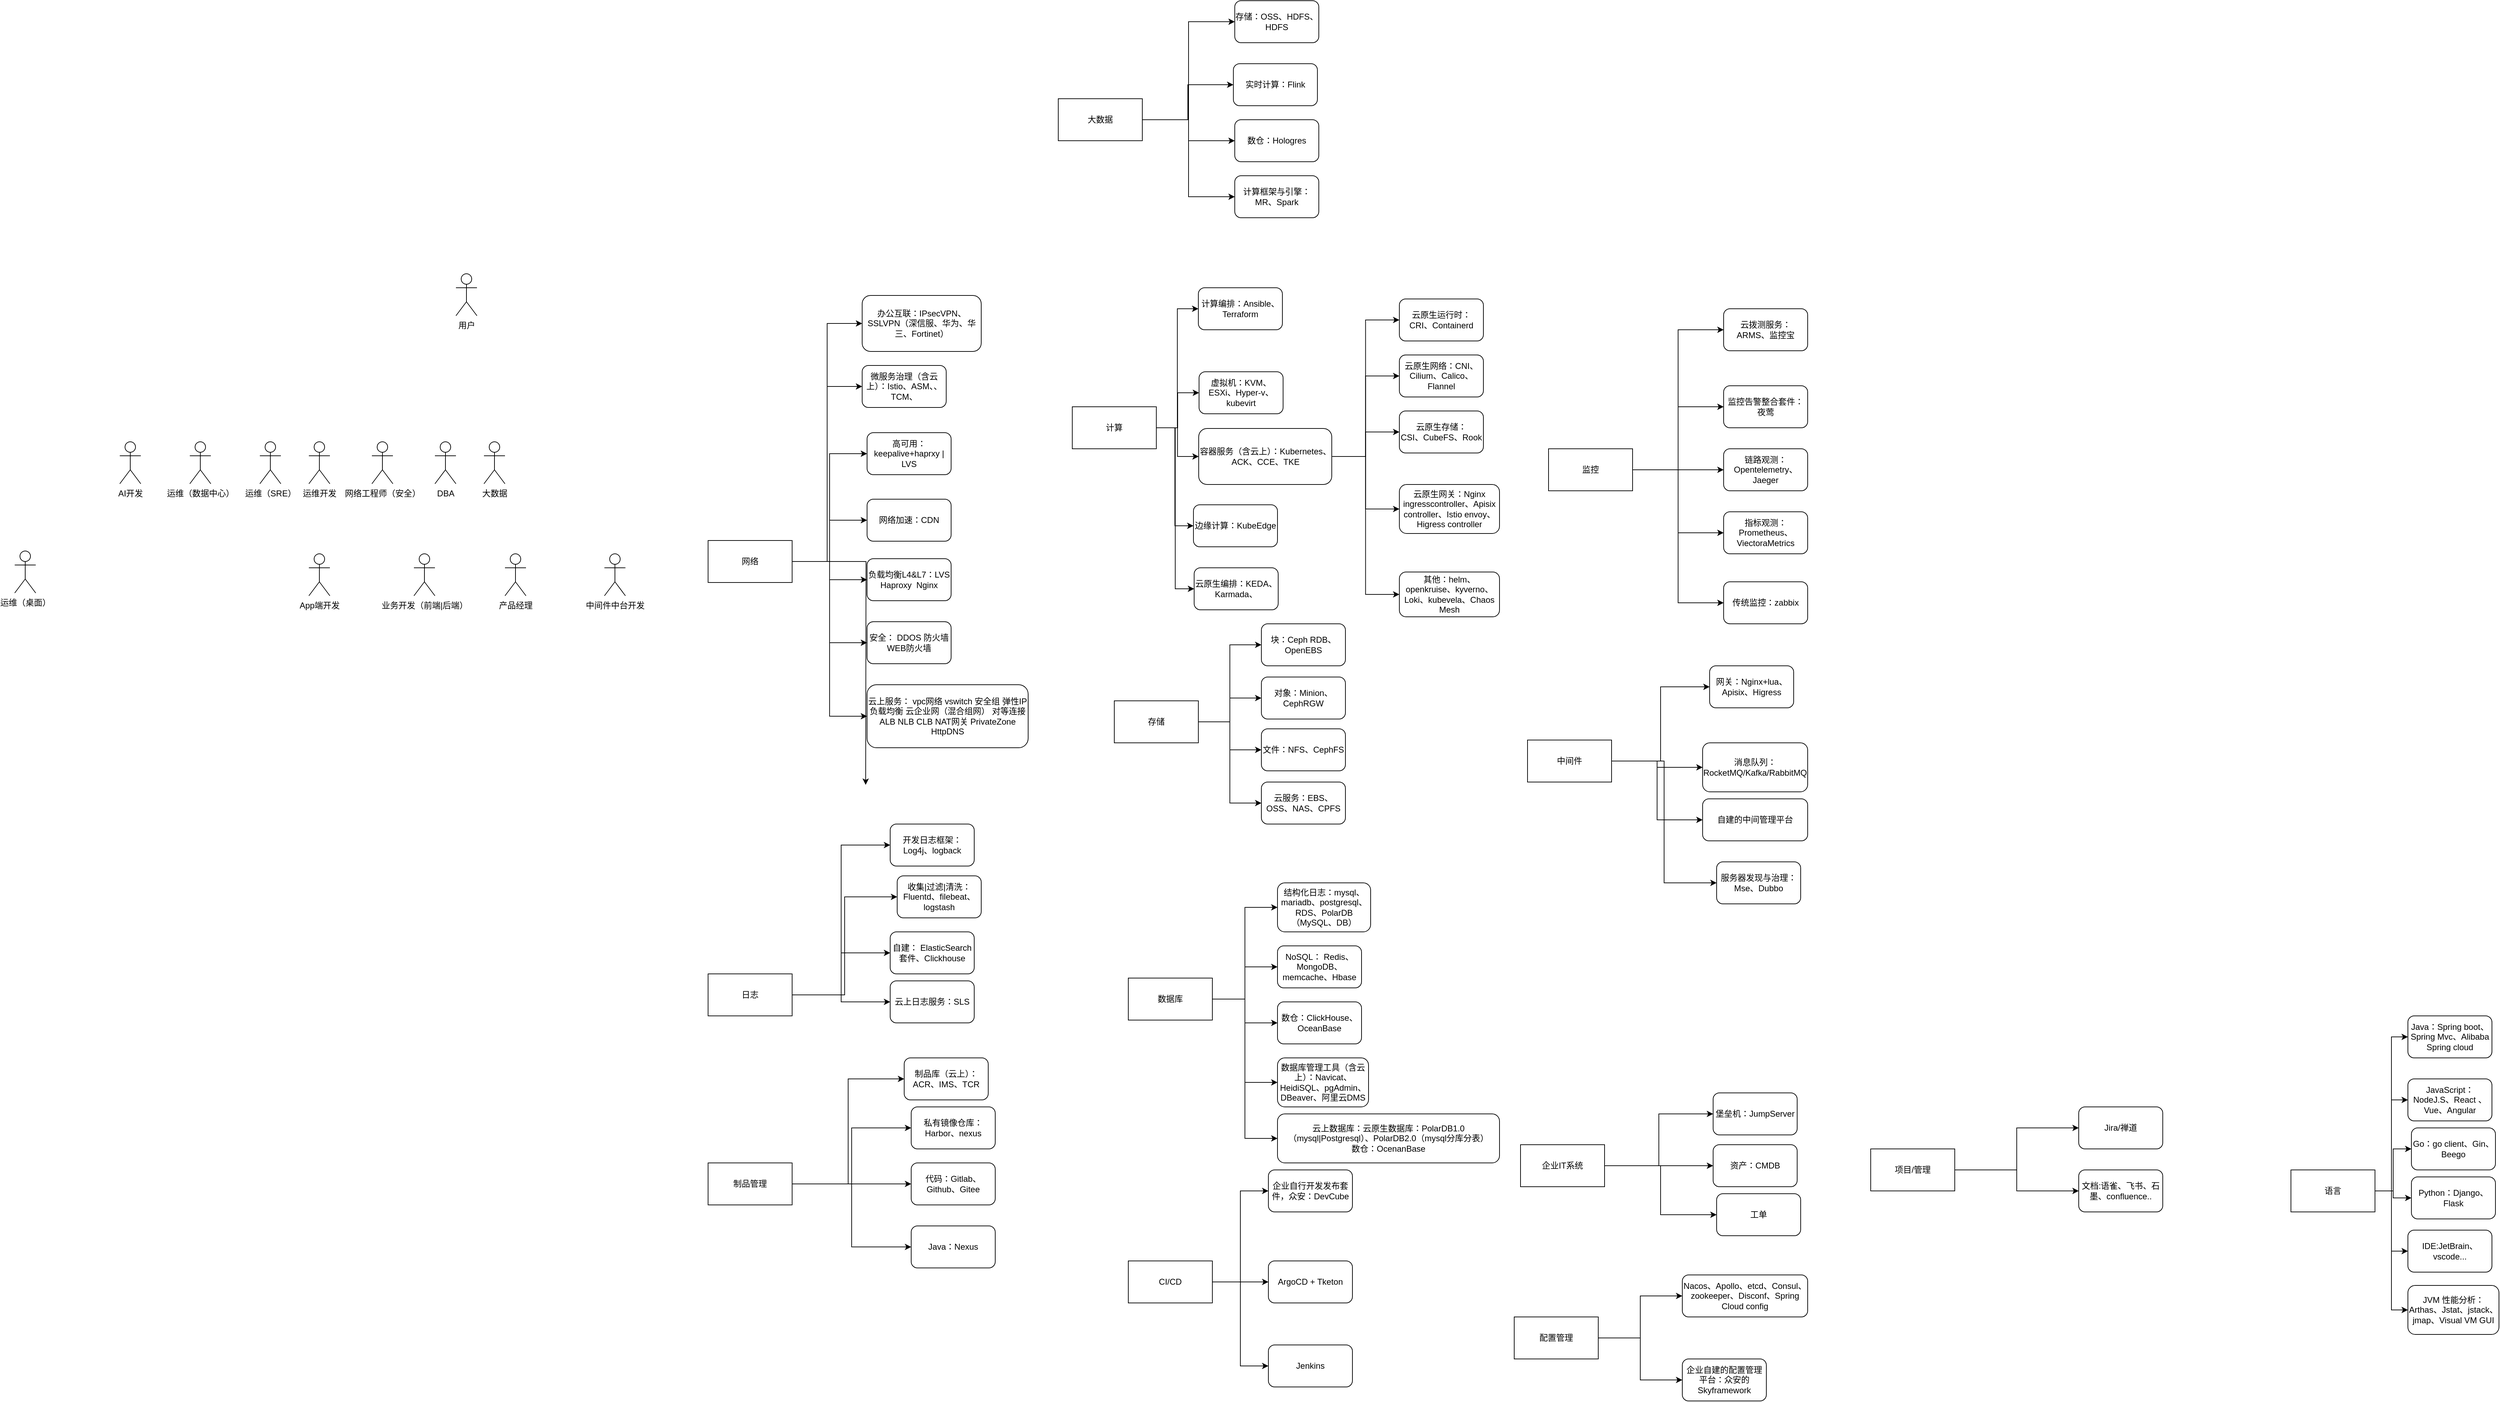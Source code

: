 <mxfile version="25.0.3">
  <diagram name="第 1 页" id="kpIQoOo-SqKmBoQv5uoG">
    <mxGraphModel dx="3741" dy="2052" grid="1" gridSize="10" guides="1" tooltips="1" connect="1" arrows="1" fold="1" page="1" pageScale="1" pageWidth="827" pageHeight="1169" math="0" shadow="0">
      <root>
        <mxCell id="0" />
        <mxCell id="1" parent="0" />
        <mxCell id="C2c8WaAtsum3YVKJCmWT-10" style="edgeStyle=orthogonalEdgeStyle;rounded=0;orthogonalLoop=1;jettySize=auto;html=1;entryX=0;entryY=0.5;entryDx=0;entryDy=0;" edge="1" parent="1" source="rpXHInRyXJkPKSwSxWvP-1" target="C2c8WaAtsum3YVKJCmWT-9">
          <mxGeometry relative="1" as="geometry" />
        </mxCell>
        <mxCell id="C2c8WaAtsum3YVKJCmWT-12" style="edgeStyle=orthogonalEdgeStyle;rounded=0;orthogonalLoop=1;jettySize=auto;html=1;entryX=0;entryY=0.5;entryDx=0;entryDy=0;" edge="1" parent="1" source="rpXHInRyXJkPKSwSxWvP-1" target="C2c8WaAtsum3YVKJCmWT-11">
          <mxGeometry relative="1" as="geometry" />
        </mxCell>
        <mxCell id="C2c8WaAtsum3YVKJCmWT-38" style="edgeStyle=orthogonalEdgeStyle;rounded=0;orthogonalLoop=1;jettySize=auto;html=1;entryX=0;entryY=0.5;entryDx=0;entryDy=0;" edge="1" parent="1" source="rpXHInRyXJkPKSwSxWvP-1" target="C2c8WaAtsum3YVKJCmWT-37">
          <mxGeometry relative="1" as="geometry" />
        </mxCell>
        <mxCell id="C2c8WaAtsum3YVKJCmWT-79" style="edgeStyle=orthogonalEdgeStyle;rounded=0;orthogonalLoop=1;jettySize=auto;html=1;entryX=0;entryY=0.5;entryDx=0;entryDy=0;" edge="1" parent="1" source="rpXHInRyXJkPKSwSxWvP-1" target="C2c8WaAtsum3YVKJCmWT-78">
          <mxGeometry relative="1" as="geometry" />
        </mxCell>
        <mxCell id="C2c8WaAtsum3YVKJCmWT-85" style="edgeStyle=orthogonalEdgeStyle;rounded=0;orthogonalLoop=1;jettySize=auto;html=1;entryX=0;entryY=0.5;entryDx=0;entryDy=0;" edge="1" parent="1" source="rpXHInRyXJkPKSwSxWvP-1" target="C2c8WaAtsum3YVKJCmWT-84">
          <mxGeometry relative="1" as="geometry" />
        </mxCell>
        <mxCell id="rpXHInRyXJkPKSwSxWvP-1" value="计算" style="rounded=0;whiteSpace=wrap;html=1;" parent="1" vertex="1">
          <mxGeometry x="240" y="-320" width="120" height="60" as="geometry" />
        </mxCell>
        <mxCell id="rpXHInRyXJkPKSwSxWvP-61" style="edgeStyle=orthogonalEdgeStyle;rounded=0;orthogonalLoop=1;jettySize=auto;html=1;entryX=0;entryY=0.5;entryDx=0;entryDy=0;" parent="1" source="rpXHInRyXJkPKSwSxWvP-2" target="rpXHInRyXJkPKSwSxWvP-60" edge="1">
          <mxGeometry relative="1" as="geometry" />
        </mxCell>
        <mxCell id="rpXHInRyXJkPKSwSxWvP-68" style="edgeStyle=orthogonalEdgeStyle;rounded=0;orthogonalLoop=1;jettySize=auto;html=1;entryX=0;entryY=0.5;entryDx=0;entryDy=0;" parent="1" source="rpXHInRyXJkPKSwSxWvP-2" target="rpXHInRyXJkPKSwSxWvP-66" edge="1">
          <mxGeometry relative="1" as="geometry" />
        </mxCell>
        <mxCell id="rpXHInRyXJkPKSwSxWvP-69" style="edgeStyle=orthogonalEdgeStyle;rounded=0;orthogonalLoop=1;jettySize=auto;html=1;" parent="1" source="rpXHInRyXJkPKSwSxWvP-2" target="rpXHInRyXJkPKSwSxWvP-67" edge="1">
          <mxGeometry relative="1" as="geometry" />
        </mxCell>
        <mxCell id="rpXHInRyXJkPKSwSxWvP-73" style="edgeStyle=orthogonalEdgeStyle;rounded=0;orthogonalLoop=1;jettySize=auto;html=1;entryX=0;entryY=0.5;entryDx=0;entryDy=0;" parent="1" source="rpXHInRyXJkPKSwSxWvP-2" target="rpXHInRyXJkPKSwSxWvP-71" edge="1">
          <mxGeometry relative="1" as="geometry" />
        </mxCell>
        <mxCell id="C2c8WaAtsum3YVKJCmWT-29" style="edgeStyle=orthogonalEdgeStyle;rounded=0;orthogonalLoop=1;jettySize=auto;html=1;entryX=0;entryY=0.5;entryDx=0;entryDy=0;" edge="1" parent="1" source="rpXHInRyXJkPKSwSxWvP-2" target="rpXHInRyXJkPKSwSxWvP-70">
          <mxGeometry relative="1" as="geometry" />
        </mxCell>
        <mxCell id="C2c8WaAtsum3YVKJCmWT-36" style="edgeStyle=orthogonalEdgeStyle;rounded=0;orthogonalLoop=1;jettySize=auto;html=1;entryX=0;entryY=0.5;entryDx=0;entryDy=0;" edge="1" parent="1" source="rpXHInRyXJkPKSwSxWvP-2" target="C2c8WaAtsum3YVKJCmWT-35">
          <mxGeometry relative="1" as="geometry" />
        </mxCell>
        <mxCell id="C2c8WaAtsum3YVKJCmWT-63" style="edgeStyle=orthogonalEdgeStyle;rounded=0;orthogonalLoop=1;jettySize=auto;html=1;entryX=0;entryY=0.5;entryDx=0;entryDy=0;" edge="1" parent="1" source="rpXHInRyXJkPKSwSxWvP-2" target="C2c8WaAtsum3YVKJCmWT-62">
          <mxGeometry relative="1" as="geometry" />
        </mxCell>
        <mxCell id="C2c8WaAtsum3YVKJCmWT-83" style="edgeStyle=orthogonalEdgeStyle;rounded=0;orthogonalLoop=1;jettySize=auto;html=1;entryX=0;entryY=0.5;entryDx=0;entryDy=0;" edge="1" parent="1" source="rpXHInRyXJkPKSwSxWvP-2">
          <mxGeometry relative="1" as="geometry">
            <mxPoint x="-55" y="220" as="targetPoint" />
          </mxGeometry>
        </mxCell>
        <mxCell id="rpXHInRyXJkPKSwSxWvP-2" value="网络" style="rounded=0;whiteSpace=wrap;html=1;" parent="1" vertex="1">
          <mxGeometry x="-280" y="-129" width="120" height="60" as="geometry" />
        </mxCell>
        <mxCell id="rpXHInRyXJkPKSwSxWvP-74" style="edgeStyle=orthogonalEdgeStyle;rounded=0;orthogonalLoop=1;jettySize=auto;html=1;entryX=0;entryY=0.5;entryDx=0;entryDy=0;" parent="1" source="rpXHInRyXJkPKSwSxWvP-3" target="rpXHInRyXJkPKSwSxWvP-64" edge="1">
          <mxGeometry relative="1" as="geometry" />
        </mxCell>
        <mxCell id="rpXHInRyXJkPKSwSxWvP-75" style="edgeStyle=orthogonalEdgeStyle;rounded=0;orthogonalLoop=1;jettySize=auto;html=1;entryX=0;entryY=0.5;entryDx=0;entryDy=0;" parent="1" source="rpXHInRyXJkPKSwSxWvP-3" target="rpXHInRyXJkPKSwSxWvP-62" edge="1">
          <mxGeometry relative="1" as="geometry" />
        </mxCell>
        <mxCell id="rpXHInRyXJkPKSwSxWvP-76" style="edgeStyle=orthogonalEdgeStyle;rounded=0;orthogonalLoop=1;jettySize=auto;html=1;entryX=0;entryY=0.5;entryDx=0;entryDy=0;" parent="1" source="rpXHInRyXJkPKSwSxWvP-3" target="rpXHInRyXJkPKSwSxWvP-63" edge="1">
          <mxGeometry relative="1" as="geometry" />
        </mxCell>
        <mxCell id="C2c8WaAtsum3YVKJCmWT-45" style="edgeStyle=orthogonalEdgeStyle;rounded=0;orthogonalLoop=1;jettySize=auto;html=1;entryX=0;entryY=0.5;entryDx=0;entryDy=0;" edge="1" parent="1" source="rpXHInRyXJkPKSwSxWvP-3" target="C2c8WaAtsum3YVKJCmWT-44">
          <mxGeometry relative="1" as="geometry" />
        </mxCell>
        <mxCell id="rpXHInRyXJkPKSwSxWvP-3" value="存储" style="rounded=0;whiteSpace=wrap;html=1;" parent="1" vertex="1">
          <mxGeometry x="300" y="100" width="120" height="60" as="geometry" />
        </mxCell>
        <mxCell id="C2c8WaAtsum3YVKJCmWT-3" style="edgeStyle=orthogonalEdgeStyle;rounded=0;orthogonalLoop=1;jettySize=auto;html=1;entryX=0;entryY=0.5;entryDx=0;entryDy=0;" edge="1" parent="1" source="rpXHInRyXJkPKSwSxWvP-4" target="C2c8WaAtsum3YVKJCmWT-2">
          <mxGeometry relative="1" as="geometry" />
        </mxCell>
        <mxCell id="C2c8WaAtsum3YVKJCmWT-5" style="edgeStyle=orthogonalEdgeStyle;rounded=0;orthogonalLoop=1;jettySize=auto;html=1;entryX=0;entryY=0.5;entryDx=0;entryDy=0;" edge="1" parent="1" source="rpXHInRyXJkPKSwSxWvP-4" target="C2c8WaAtsum3YVKJCmWT-4">
          <mxGeometry relative="1" as="geometry" />
        </mxCell>
        <mxCell id="C2c8WaAtsum3YVKJCmWT-18" style="edgeStyle=orthogonalEdgeStyle;rounded=0;orthogonalLoop=1;jettySize=auto;html=1;entryX=0;entryY=0.5;entryDx=0;entryDy=0;" edge="1" parent="1" source="rpXHInRyXJkPKSwSxWvP-4" target="C2c8WaAtsum3YVKJCmWT-17">
          <mxGeometry relative="1" as="geometry" />
        </mxCell>
        <mxCell id="rpXHInRyXJkPKSwSxWvP-4" value="CI/CD" style="rounded=0;whiteSpace=wrap;html=1;" parent="1" vertex="1">
          <mxGeometry x="320" y="900" width="120" height="60" as="geometry" />
        </mxCell>
        <mxCell id="C2c8WaAtsum3YVKJCmWT-6" style="edgeStyle=orthogonalEdgeStyle;rounded=0;orthogonalLoop=1;jettySize=auto;html=1;entryX=0;entryY=0.5;entryDx=0;entryDy=0;" edge="1" parent="1" source="rpXHInRyXJkPKSwSxWvP-5" target="rpXHInRyXJkPKSwSxWvP-51">
          <mxGeometry relative="1" as="geometry" />
        </mxCell>
        <mxCell id="C2c8WaAtsum3YVKJCmWT-7" style="edgeStyle=orthogonalEdgeStyle;rounded=0;orthogonalLoop=1;jettySize=auto;html=1;entryX=0;entryY=0.5;entryDx=0;entryDy=0;" edge="1" parent="1" source="rpXHInRyXJkPKSwSxWvP-5" target="rpXHInRyXJkPKSwSxWvP-50">
          <mxGeometry relative="1" as="geometry" />
        </mxCell>
        <mxCell id="C2c8WaAtsum3YVKJCmWT-21" style="edgeStyle=orthogonalEdgeStyle;rounded=0;orthogonalLoop=1;jettySize=auto;html=1;entryX=0;entryY=0.5;entryDx=0;entryDy=0;" edge="1" parent="1" source="rpXHInRyXJkPKSwSxWvP-5" target="C2c8WaAtsum3YVKJCmWT-20">
          <mxGeometry relative="1" as="geometry" />
        </mxCell>
        <mxCell id="C2c8WaAtsum3YVKJCmWT-23" style="edgeStyle=orthogonalEdgeStyle;rounded=0;orthogonalLoop=1;jettySize=auto;html=1;entryX=0;entryY=0.5;entryDx=0;entryDy=0;" edge="1" parent="1" source="rpXHInRyXJkPKSwSxWvP-5" target="C2c8WaAtsum3YVKJCmWT-22">
          <mxGeometry relative="1" as="geometry" />
        </mxCell>
        <mxCell id="C2c8WaAtsum3YVKJCmWT-30" style="edgeStyle=orthogonalEdgeStyle;rounded=0;orthogonalLoop=1;jettySize=auto;html=1;entryX=0;entryY=0.5;entryDx=0;entryDy=0;" edge="1" parent="1" source="rpXHInRyXJkPKSwSxWvP-5" target="C2c8WaAtsum3YVKJCmWT-24">
          <mxGeometry relative="1" as="geometry" />
        </mxCell>
        <mxCell id="rpXHInRyXJkPKSwSxWvP-5" value="监控" style="rounded=0;whiteSpace=wrap;html=1;" parent="1" vertex="1">
          <mxGeometry x="920" y="-260" width="120" height="60" as="geometry" />
        </mxCell>
        <mxCell id="C2c8WaAtsum3YVKJCmWT-13" style="edgeStyle=orthogonalEdgeStyle;rounded=0;orthogonalLoop=1;jettySize=auto;html=1;entryX=0;entryY=0.5;entryDx=0;entryDy=0;" edge="1" parent="1" source="rpXHInRyXJkPKSwSxWvP-8" target="rpXHInRyXJkPKSwSxWvP-57">
          <mxGeometry relative="1" as="geometry" />
        </mxCell>
        <mxCell id="C2c8WaAtsum3YVKJCmWT-14" style="edgeStyle=orthogonalEdgeStyle;rounded=0;orthogonalLoop=1;jettySize=auto;html=1;entryX=0;entryY=0.5;entryDx=0;entryDy=0;" edge="1" parent="1" source="rpXHInRyXJkPKSwSxWvP-8" target="rpXHInRyXJkPKSwSxWvP-58">
          <mxGeometry relative="1" as="geometry" />
        </mxCell>
        <mxCell id="C2c8WaAtsum3YVKJCmWT-15" style="edgeStyle=orthogonalEdgeStyle;rounded=0;orthogonalLoop=1;jettySize=auto;html=1;entryX=0;entryY=0.5;entryDx=0;entryDy=0;" edge="1" parent="1" source="rpXHInRyXJkPKSwSxWvP-8" target="rpXHInRyXJkPKSwSxWvP-59">
          <mxGeometry relative="1" as="geometry" />
        </mxCell>
        <mxCell id="C2c8WaAtsum3YVKJCmWT-43" style="edgeStyle=orthogonalEdgeStyle;rounded=0;orthogonalLoop=1;jettySize=auto;html=1;entryX=0;entryY=0.5;entryDx=0;entryDy=0;" edge="1" parent="1" source="rpXHInRyXJkPKSwSxWvP-8" target="C2c8WaAtsum3YVKJCmWT-42">
          <mxGeometry relative="1" as="geometry" />
        </mxCell>
        <mxCell id="rpXHInRyXJkPKSwSxWvP-8" value="制品管理" style="rounded=0;whiteSpace=wrap;html=1;" parent="1" vertex="1">
          <mxGeometry x="-280" y="760" width="120" height="60" as="geometry" />
        </mxCell>
        <mxCell id="rpXHInRyXJkPKSwSxWvP-56" style="edgeStyle=orthogonalEdgeStyle;rounded=0;orthogonalLoop=1;jettySize=auto;html=1;" parent="1" source="rpXHInRyXJkPKSwSxWvP-9" target="rpXHInRyXJkPKSwSxWvP-55" edge="1">
          <mxGeometry relative="1" as="geometry" />
        </mxCell>
        <mxCell id="C2c8WaAtsum3YVKJCmWT-1" style="edgeStyle=orthogonalEdgeStyle;rounded=0;orthogonalLoop=1;jettySize=auto;html=1;entryX=0;entryY=0.5;entryDx=0;entryDy=0;" edge="1" parent="1" source="rpXHInRyXJkPKSwSxWvP-9" target="rpXHInRyXJkPKSwSxWvP-72">
          <mxGeometry relative="1" as="geometry" />
        </mxCell>
        <mxCell id="C2c8WaAtsum3YVKJCmWT-76" style="edgeStyle=orthogonalEdgeStyle;rounded=0;orthogonalLoop=1;jettySize=auto;html=1;entryX=0;entryY=0.5;entryDx=0;entryDy=0;" edge="1" parent="1" source="rpXHInRyXJkPKSwSxWvP-9" target="C2c8WaAtsum3YVKJCmWT-74">
          <mxGeometry relative="1" as="geometry" />
        </mxCell>
        <mxCell id="C2c8WaAtsum3YVKJCmWT-77" style="edgeStyle=orthogonalEdgeStyle;rounded=0;orthogonalLoop=1;jettySize=auto;html=1;entryX=0;entryY=0.5;entryDx=0;entryDy=0;" edge="1" parent="1" source="rpXHInRyXJkPKSwSxWvP-9" target="C2c8WaAtsum3YVKJCmWT-75">
          <mxGeometry relative="1" as="geometry" />
        </mxCell>
        <mxCell id="rpXHInRyXJkPKSwSxWvP-9" value="日志" style="rounded=0;whiteSpace=wrap;html=1;" parent="1" vertex="1">
          <mxGeometry x="-280" y="490" width="120" height="60" as="geometry" />
        </mxCell>
        <mxCell id="rpXHInRyXJkPKSwSxWvP-53" style="edgeStyle=orthogonalEdgeStyle;rounded=0;orthogonalLoop=1;jettySize=auto;html=1;entryX=0;entryY=0.5;entryDx=0;entryDy=0;" parent="1" source="rpXHInRyXJkPKSwSxWvP-10" target="rpXHInRyXJkPKSwSxWvP-47" edge="1">
          <mxGeometry relative="1" as="geometry" />
        </mxCell>
        <mxCell id="rpXHInRyXJkPKSwSxWvP-54" style="edgeStyle=orthogonalEdgeStyle;rounded=0;orthogonalLoop=1;jettySize=auto;html=1;entryX=0;entryY=0.5;entryDx=0;entryDy=0;" parent="1" source="rpXHInRyXJkPKSwSxWvP-10" target="rpXHInRyXJkPKSwSxWvP-48" edge="1">
          <mxGeometry relative="1" as="geometry" />
        </mxCell>
        <mxCell id="C2c8WaAtsum3YVKJCmWT-33" style="edgeStyle=orthogonalEdgeStyle;rounded=0;orthogonalLoop=1;jettySize=auto;html=1;entryX=0;entryY=0.5;entryDx=0;entryDy=0;" edge="1" parent="1" source="rpXHInRyXJkPKSwSxWvP-10" target="C2c8WaAtsum3YVKJCmWT-32">
          <mxGeometry relative="1" as="geometry" />
        </mxCell>
        <mxCell id="C2c8WaAtsum3YVKJCmWT-34" style="edgeStyle=orthogonalEdgeStyle;rounded=0;orthogonalLoop=1;jettySize=auto;html=1;entryX=0;entryY=0.5;entryDx=0;entryDy=0;" edge="1" parent="1" source="rpXHInRyXJkPKSwSxWvP-10" target="C2c8WaAtsum3YVKJCmWT-31">
          <mxGeometry relative="1" as="geometry" />
        </mxCell>
        <mxCell id="rpXHInRyXJkPKSwSxWvP-10" value="中间件" style="rounded=0;whiteSpace=wrap;html=1;" parent="1" vertex="1">
          <mxGeometry x="890" y="156" width="120" height="60" as="geometry" />
        </mxCell>
        <mxCell id="rpXHInRyXJkPKSwSxWvP-11" value="用户" style="shape=umlActor;verticalLabelPosition=bottom;verticalAlign=top;html=1;outlineConnect=0;" parent="1" vertex="1">
          <mxGeometry x="-640" y="-510" width="30" height="60" as="geometry" />
        </mxCell>
        <mxCell id="rpXHInRyXJkPKSwSxWvP-14" value="运维（桌面&lt;span style=&quot;background-color: initial;&quot;&gt;）&lt;/span&gt;" style="shape=umlActor;verticalLabelPosition=bottom;verticalAlign=top;html=1;outlineConnect=0;" parent="1" vertex="1">
          <mxGeometry x="-1270" y="-114" width="30" height="60" as="geometry" />
        </mxCell>
        <mxCell id="rpXHInRyXJkPKSwSxWvP-15" value="运维（SRE）" style="shape=umlActor;verticalLabelPosition=bottom;verticalAlign=top;html=1;outlineConnect=0;" parent="1" vertex="1">
          <mxGeometry x="-920" y="-270" width="30" height="60" as="geometry" />
        </mxCell>
        <mxCell id="rpXHInRyXJkPKSwSxWvP-16" value="产品经理" style="shape=umlActor;verticalLabelPosition=bottom;verticalAlign=top;html=1;outlineConnect=0;" parent="1" vertex="1">
          <mxGeometry x="-570" y="-110" width="30" height="60" as="geometry" />
        </mxCell>
        <mxCell id="rpXHInRyXJkPKSwSxWvP-18" value="运维（数据中心&lt;span style=&quot;background-color: initial;&quot;&gt;）&lt;/span&gt;" style="shape=umlActor;verticalLabelPosition=bottom;verticalAlign=top;html=1;outlineConnect=0;" parent="1" vertex="1">
          <mxGeometry x="-1020" y="-270" width="30" height="60" as="geometry" />
        </mxCell>
        <mxCell id="rpXHInRyXJkPKSwSxWvP-43" style="edgeStyle=orthogonalEdgeStyle;rounded=0;orthogonalLoop=1;jettySize=auto;html=1;entryX=0;entryY=0.5;entryDx=0;entryDy=0;" parent="1" source="rpXHInRyXJkPKSwSxWvP-21" target="rpXHInRyXJkPKSwSxWvP-39" edge="1">
          <mxGeometry relative="1" as="geometry" />
        </mxCell>
        <mxCell id="rpXHInRyXJkPKSwSxWvP-44" style="edgeStyle=orthogonalEdgeStyle;rounded=0;orthogonalLoop=1;jettySize=auto;html=1;" parent="1" source="rpXHInRyXJkPKSwSxWvP-21" target="rpXHInRyXJkPKSwSxWvP-40" edge="1">
          <mxGeometry relative="1" as="geometry" />
        </mxCell>
        <mxCell id="rpXHInRyXJkPKSwSxWvP-45" style="edgeStyle=orthogonalEdgeStyle;rounded=0;orthogonalLoop=1;jettySize=auto;html=1;entryX=0;entryY=0.5;entryDx=0;entryDy=0;" parent="1" source="rpXHInRyXJkPKSwSxWvP-21" target="rpXHInRyXJkPKSwSxWvP-41" edge="1">
          <mxGeometry relative="1" as="geometry" />
        </mxCell>
        <mxCell id="rpXHInRyXJkPKSwSxWvP-46" style="edgeStyle=orthogonalEdgeStyle;rounded=0;orthogonalLoop=1;jettySize=auto;html=1;entryX=0;entryY=0.5;entryDx=0;entryDy=0;" parent="1" source="rpXHInRyXJkPKSwSxWvP-21" target="rpXHInRyXJkPKSwSxWvP-42" edge="1">
          <mxGeometry relative="1" as="geometry" />
        </mxCell>
        <mxCell id="C2c8WaAtsum3YVKJCmWT-65" style="edgeStyle=orthogonalEdgeStyle;rounded=0;orthogonalLoop=1;jettySize=auto;html=1;entryX=0;entryY=0.5;entryDx=0;entryDy=0;" edge="1" parent="1" source="rpXHInRyXJkPKSwSxWvP-21" target="C2c8WaAtsum3YVKJCmWT-64">
          <mxGeometry relative="1" as="geometry" />
        </mxCell>
        <mxCell id="rpXHInRyXJkPKSwSxWvP-21" value="数据库" style="rounded=0;whiteSpace=wrap;html=1;" parent="1" vertex="1">
          <mxGeometry x="320" y="496" width="120" height="60" as="geometry" />
        </mxCell>
        <mxCell id="rpXHInRyXJkPKSwSxWvP-32" style="edgeStyle=orthogonalEdgeStyle;rounded=0;orthogonalLoop=1;jettySize=auto;html=1;entryX=0;entryY=0.5;entryDx=0;entryDy=0;" parent="1" source="rpXHInRyXJkPKSwSxWvP-29" target="rpXHInRyXJkPKSwSxWvP-34" edge="1">
          <mxGeometry relative="1" as="geometry">
            <mxPoint x="1520" y="944" as="targetPoint" />
          </mxGeometry>
        </mxCell>
        <mxCell id="C2c8WaAtsum3YVKJCmWT-96" style="edgeStyle=orthogonalEdgeStyle;rounded=0;orthogonalLoop=1;jettySize=auto;html=1;entryX=0;entryY=0.5;entryDx=0;entryDy=0;" edge="1" parent="1" source="rpXHInRyXJkPKSwSxWvP-29" target="C2c8WaAtsum3YVKJCmWT-95">
          <mxGeometry relative="1" as="geometry" />
        </mxCell>
        <mxCell id="C2c8WaAtsum3YVKJCmWT-101" style="edgeStyle=orthogonalEdgeStyle;rounded=0;orthogonalLoop=1;jettySize=auto;html=1;entryX=0;entryY=0.5;entryDx=0;entryDy=0;" edge="1" parent="1" source="rpXHInRyXJkPKSwSxWvP-29" target="C2c8WaAtsum3YVKJCmWT-98">
          <mxGeometry relative="1" as="geometry" />
        </mxCell>
        <mxCell id="C2c8WaAtsum3YVKJCmWT-102" style="edgeStyle=orthogonalEdgeStyle;rounded=0;orthogonalLoop=1;jettySize=auto;html=1;entryX=0;entryY=0.5;entryDx=0;entryDy=0;" edge="1" parent="1" source="rpXHInRyXJkPKSwSxWvP-29" target="C2c8WaAtsum3YVKJCmWT-100">
          <mxGeometry relative="1" as="geometry" />
        </mxCell>
        <mxCell id="C2c8WaAtsum3YVKJCmWT-103" style="edgeStyle=orthogonalEdgeStyle;rounded=0;orthogonalLoop=1;jettySize=auto;html=1;entryX=0;entryY=0.5;entryDx=0;entryDy=0;" edge="1" parent="1" source="rpXHInRyXJkPKSwSxWvP-29" target="C2c8WaAtsum3YVKJCmWT-97">
          <mxGeometry relative="1" as="geometry" />
        </mxCell>
        <mxCell id="C2c8WaAtsum3YVKJCmWT-104" style="edgeStyle=orthogonalEdgeStyle;rounded=0;orthogonalLoop=1;jettySize=auto;html=1;entryX=0;entryY=0.5;entryDx=0;entryDy=0;" edge="1" parent="1" source="rpXHInRyXJkPKSwSxWvP-29" target="C2c8WaAtsum3YVKJCmWT-99">
          <mxGeometry relative="1" as="geometry" />
        </mxCell>
        <mxCell id="rpXHInRyXJkPKSwSxWvP-29" value="语言" style="rounded=0;whiteSpace=wrap;html=1;" parent="1" vertex="1">
          <mxGeometry x="1980" y="770" width="120" height="60" as="geometry" />
        </mxCell>
        <mxCell id="rpXHInRyXJkPKSwSxWvP-33" value="资产：CMDB" style="rounded=1;whiteSpace=wrap;html=1;" parent="1" vertex="1">
          <mxGeometry x="1155" y="734" width="120" height="60" as="geometry" />
        </mxCell>
        <mxCell id="rpXHInRyXJkPKSwSxWvP-34" value="IDE:JetBrain、vscode..." style="rounded=1;whiteSpace=wrap;html=1;" parent="1" vertex="1">
          <mxGeometry x="2147" y="856" width="120" height="60" as="geometry" />
        </mxCell>
        <mxCell id="rpXHInRyXJkPKSwSxWvP-37" style="edgeStyle=orthogonalEdgeStyle;rounded=0;orthogonalLoop=1;jettySize=auto;html=1;entryX=0;entryY=0.5;entryDx=0;entryDy=0;" parent="1" source="rpXHInRyXJkPKSwSxWvP-35" target="rpXHInRyXJkPKSwSxWvP-36" edge="1">
          <mxGeometry relative="1" as="geometry" />
        </mxCell>
        <mxCell id="C2c8WaAtsum3YVKJCmWT-16" style="edgeStyle=orthogonalEdgeStyle;rounded=0;orthogonalLoop=1;jettySize=auto;html=1;entryX=0;entryY=0.5;entryDx=0;entryDy=0;" edge="1" parent="1" source="rpXHInRyXJkPKSwSxWvP-35" target="rpXHInRyXJkPKSwSxWvP-52">
          <mxGeometry relative="1" as="geometry" />
        </mxCell>
        <mxCell id="rpXHInRyXJkPKSwSxWvP-35" value="配置管理" style="rounded=0;whiteSpace=wrap;html=1;" parent="1" vertex="1">
          <mxGeometry x="871" y="980" width="120" height="60" as="geometry" />
        </mxCell>
        <mxCell id="rpXHInRyXJkPKSwSxWvP-36" value="Nacos、Apollo、etcd、Consul、zookeeper、Disconf、Spring Cloud config" style="rounded=1;whiteSpace=wrap;html=1;" parent="1" vertex="1">
          <mxGeometry x="1111" y="920" width="179" height="60" as="geometry" />
        </mxCell>
        <mxCell id="rpXHInRyXJkPKSwSxWvP-39" value="结构化日志：mysql、mariadb、postgresql、RDS、PolarDB（MySQL、DB）" style="rounded=1;whiteSpace=wrap;html=1;" parent="1" vertex="1">
          <mxGeometry x="533" y="360" width="133" height="70" as="geometry" />
        </mxCell>
        <mxCell id="rpXHInRyXJkPKSwSxWvP-40" value="NoSQL： Redis、MongoDB、memcache、Hbase" style="rounded=1;whiteSpace=wrap;html=1;" parent="1" vertex="1">
          <mxGeometry x="533" y="450" width="120" height="60" as="geometry" />
        </mxCell>
        <mxCell id="rpXHInRyXJkPKSwSxWvP-41" value="数仓：ClickHouse、OceanBase" style="rounded=1;whiteSpace=wrap;html=1;" parent="1" vertex="1">
          <mxGeometry x="533" y="530" width="120" height="60" as="geometry" />
        </mxCell>
        <mxCell id="rpXHInRyXJkPKSwSxWvP-42" value="数据库管理工具（含云上）：Navicat、HeidiSQL、pgAdmin、DBeaver、阿里云DMS" style="rounded=1;whiteSpace=wrap;html=1;" parent="1" vertex="1">
          <mxGeometry x="533" y="610" width="130" height="70" as="geometry" />
        </mxCell>
        <mxCell id="rpXHInRyXJkPKSwSxWvP-47" value="消息队列：RocketMQ/Kafka/RabbitMQ" style="rounded=1;whiteSpace=wrap;html=1;" parent="1" vertex="1">
          <mxGeometry x="1140" y="160" width="150" height="70" as="geometry" />
        </mxCell>
        <mxCell id="rpXHInRyXJkPKSwSxWvP-48" value="自建的中间管理平台" style="rounded=1;whiteSpace=wrap;html=1;" parent="1" vertex="1">
          <mxGeometry x="1140" y="240" width="150" height="60" as="geometry" />
        </mxCell>
        <mxCell id="rpXHInRyXJkPKSwSxWvP-50" value="指标观测：Prometheus、ViectoraMetrics" style="rounded=1;whiteSpace=wrap;html=1;" parent="1" vertex="1">
          <mxGeometry x="1170" y="-170" width="120" height="60" as="geometry" />
        </mxCell>
        <mxCell id="rpXHInRyXJkPKSwSxWvP-51" value="链路观测：Opentelemetry、Jaeger" style="rounded=1;whiteSpace=wrap;html=1;" parent="1" vertex="1">
          <mxGeometry x="1170" y="-260" width="120" height="60" as="geometry" />
        </mxCell>
        <mxCell id="rpXHInRyXJkPKSwSxWvP-52" value="企业自建的配置管理平台：众安的Skyframework" style="rounded=1;whiteSpace=wrap;html=1;" parent="1" vertex="1">
          <mxGeometry x="1111" y="1040" width="120" height="60" as="geometry" />
        </mxCell>
        <mxCell id="rpXHInRyXJkPKSwSxWvP-55" value="自建： ElasticSearch 套件&lt;span style=&quot;background-color: initial;&quot;&gt;、Clickhouse&lt;/span&gt;" style="rounded=1;whiteSpace=wrap;html=1;" parent="1" vertex="1">
          <mxGeometry x="-20" y="430" width="120" height="60" as="geometry" />
        </mxCell>
        <mxCell id="rpXHInRyXJkPKSwSxWvP-57" value="私有镜像仓库：Harbor、nexus" style="rounded=1;whiteSpace=wrap;html=1;" parent="1" vertex="1">
          <mxGeometry x="10" y="680" width="120" height="60" as="geometry" />
        </mxCell>
        <mxCell id="rpXHInRyXJkPKSwSxWvP-58" value="代码：Gitlab、Github、Gitee" style="rounded=1;whiteSpace=wrap;html=1;" parent="1" vertex="1">
          <mxGeometry x="10" y="760" width="120" height="60" as="geometry" />
        </mxCell>
        <mxCell id="rpXHInRyXJkPKSwSxWvP-59" value="Java：Nexus" style="rounded=1;whiteSpace=wrap;html=1;" parent="1" vertex="1">
          <mxGeometry x="10" y="850" width="120" height="60" as="geometry" />
        </mxCell>
        <mxCell id="rpXHInRyXJkPKSwSxWvP-60" value="高可用：keepalive+haprxy | LVS" style="rounded=1;whiteSpace=wrap;html=1;" parent="1" vertex="1">
          <mxGeometry x="-53" y="-283" width="120" height="60" as="geometry" />
        </mxCell>
        <mxCell id="rpXHInRyXJkPKSwSxWvP-62" value="对象：Minion、CephRGW" style="rounded=1;whiteSpace=wrap;html=1;" parent="1" vertex="1">
          <mxGeometry x="510" y="66" width="120" height="60" as="geometry" />
        </mxCell>
        <mxCell id="rpXHInRyXJkPKSwSxWvP-63" value="文件：NFS、CephFS" style="rounded=1;whiteSpace=wrap;html=1;" parent="1" vertex="1">
          <mxGeometry x="510" y="140" width="120" height="60" as="geometry" />
        </mxCell>
        <mxCell id="rpXHInRyXJkPKSwSxWvP-64" value="块：Ceph RDB、OpenEBS" style="rounded=1;whiteSpace=wrap;html=1;" parent="1" vertex="1">
          <mxGeometry x="510" y="-10" width="120" height="60" as="geometry" />
        </mxCell>
        <mxCell id="C2c8WaAtsum3YVKJCmWT-68" style="edgeStyle=orthogonalEdgeStyle;rounded=0;orthogonalLoop=1;jettySize=auto;html=1;entryX=0;entryY=0.5;entryDx=0;entryDy=0;" edge="1" parent="1" source="rpXHInRyXJkPKSwSxWvP-65" target="C2c8WaAtsum3YVKJCmWT-66">
          <mxGeometry relative="1" as="geometry" />
        </mxCell>
        <mxCell id="C2c8WaAtsum3YVKJCmWT-69" style="edgeStyle=orthogonalEdgeStyle;rounded=0;orthogonalLoop=1;jettySize=auto;html=1;entryX=0;entryY=0.5;entryDx=0;entryDy=0;" edge="1" parent="1" source="rpXHInRyXJkPKSwSxWvP-65" target="C2c8WaAtsum3YVKJCmWT-67">
          <mxGeometry relative="1" as="geometry" />
        </mxCell>
        <mxCell id="C2c8WaAtsum3YVKJCmWT-72" style="edgeStyle=orthogonalEdgeStyle;rounded=0;orthogonalLoop=1;jettySize=auto;html=1;entryX=0;entryY=0.5;entryDx=0;entryDy=0;" edge="1" parent="1" source="rpXHInRyXJkPKSwSxWvP-65" target="C2c8WaAtsum3YVKJCmWT-71">
          <mxGeometry relative="1" as="geometry" />
        </mxCell>
        <mxCell id="C2c8WaAtsum3YVKJCmWT-73" style="edgeStyle=orthogonalEdgeStyle;rounded=0;orthogonalLoop=1;jettySize=auto;html=1;entryX=0;entryY=0.5;entryDx=0;entryDy=0;" edge="1" parent="1" source="rpXHInRyXJkPKSwSxWvP-65" target="C2c8WaAtsum3YVKJCmWT-70">
          <mxGeometry relative="1" as="geometry" />
        </mxCell>
        <mxCell id="rpXHInRyXJkPKSwSxWvP-65" value="大数据" style="rounded=0;whiteSpace=wrap;html=1;" parent="1" vertex="1">
          <mxGeometry x="220" y="-760" width="120" height="60" as="geometry" />
        </mxCell>
        <mxCell id="rpXHInRyXJkPKSwSxWvP-66" value="网络加速：&lt;span style=&quot;background-color: initial;&quot;&gt;CDN&lt;/span&gt;" style="rounded=1;whiteSpace=wrap;html=1;" parent="1" vertex="1">
          <mxGeometry x="-53" y="-188" width="120" height="60" as="geometry" />
        </mxCell>
        <mxCell id="rpXHInRyXJkPKSwSxWvP-67" value="负载均衡L4&amp;amp;L7&lt;span style=&quot;background-color: initial;&quot;&gt;：LVS Haproxy&amp;nbsp; Nginx&lt;/span&gt;" style="rounded=1;whiteSpace=wrap;html=1;" parent="1" vertex="1">
          <mxGeometry x="-53" y="-103" width="120" height="60" as="geometry" />
        </mxCell>
        <mxCell id="rpXHInRyXJkPKSwSxWvP-70" value="安全： DDOS 防火墙 WEB防火墙" style="rounded=1;whiteSpace=wrap;html=1;" parent="1" vertex="1">
          <mxGeometry x="-53" y="-13" width="120" height="60" as="geometry" />
        </mxCell>
        <mxCell id="rpXHInRyXJkPKSwSxWvP-71" value="云上服务： vpc网络 vswitch 安全组 弹性IP 负载均衡 云企业网（混合组网） 对等连接 ALB NLB CLB NAT网关 PrivateZone HttpDNS" style="rounded=1;whiteSpace=wrap;html=1;" parent="1" vertex="1">
          <mxGeometry x="-53" y="77" width="230" height="90" as="geometry" />
        </mxCell>
        <mxCell id="rpXHInRyXJkPKSwSxWvP-72" value="云上日志服务：SLS" style="rounded=1;whiteSpace=wrap;html=1;" parent="1" vertex="1">
          <mxGeometry x="-20" y="500" width="120" height="60" as="geometry" />
        </mxCell>
        <mxCell id="C2c8WaAtsum3YVKJCmWT-2" value="Jenkins" style="rounded=1;whiteSpace=wrap;html=1;" vertex="1" parent="1">
          <mxGeometry x="520" y="1020" width="120" height="60" as="geometry" />
        </mxCell>
        <mxCell id="C2c8WaAtsum3YVKJCmWT-4" value="ArgoCD + Tketon" style="rounded=1;whiteSpace=wrap;html=1;" vertex="1" parent="1">
          <mxGeometry x="520" y="900" width="120" height="60" as="geometry" />
        </mxCell>
        <mxCell id="C2c8WaAtsum3YVKJCmWT-9" value="虚拟机：KVM、ESXi、Hyper-v、kubevirt" style="rounded=1;whiteSpace=wrap;html=1;" vertex="1" parent="1">
          <mxGeometry x="421" y="-370" width="120" height="60" as="geometry" />
        </mxCell>
        <mxCell id="C2c8WaAtsum3YVKJCmWT-81" style="edgeStyle=orthogonalEdgeStyle;rounded=0;orthogonalLoop=1;jettySize=auto;html=1;entryX=0;entryY=0.5;entryDx=0;entryDy=0;" edge="1" parent="1" source="C2c8WaAtsum3YVKJCmWT-11" target="C2c8WaAtsum3YVKJCmWT-80">
          <mxGeometry relative="1" as="geometry" />
        </mxCell>
        <mxCell id="C2c8WaAtsum3YVKJCmWT-91" style="edgeStyle=orthogonalEdgeStyle;rounded=0;orthogonalLoop=1;jettySize=auto;html=1;entryX=0;entryY=0.5;entryDx=0;entryDy=0;" edge="1" parent="1" source="C2c8WaAtsum3YVKJCmWT-11" target="C2c8WaAtsum3YVKJCmWT-88">
          <mxGeometry relative="1" as="geometry" />
        </mxCell>
        <mxCell id="C2c8WaAtsum3YVKJCmWT-92" style="edgeStyle=orthogonalEdgeStyle;rounded=0;orthogonalLoop=1;jettySize=auto;html=1;entryX=0;entryY=0.5;entryDx=0;entryDy=0;" edge="1" parent="1" source="C2c8WaAtsum3YVKJCmWT-11" target="C2c8WaAtsum3YVKJCmWT-87">
          <mxGeometry relative="1" as="geometry" />
        </mxCell>
        <mxCell id="C2c8WaAtsum3YVKJCmWT-93" style="edgeStyle=orthogonalEdgeStyle;rounded=0;orthogonalLoop=1;jettySize=auto;html=1;entryX=0;entryY=0.5;entryDx=0;entryDy=0;" edge="1" parent="1" source="C2c8WaAtsum3YVKJCmWT-11" target="C2c8WaAtsum3YVKJCmWT-90">
          <mxGeometry relative="1" as="geometry" />
        </mxCell>
        <mxCell id="C2c8WaAtsum3YVKJCmWT-94" style="edgeStyle=orthogonalEdgeStyle;rounded=0;orthogonalLoop=1;jettySize=auto;html=1;entryX=0;entryY=0.5;entryDx=0;entryDy=0;" edge="1" parent="1" source="C2c8WaAtsum3YVKJCmWT-11" target="C2c8WaAtsum3YVKJCmWT-89">
          <mxGeometry relative="1" as="geometry" />
        </mxCell>
        <mxCell id="C2c8WaAtsum3YVKJCmWT-11" value="容器服务（含云上）：Kubernetes、ACK、CCE、TKE" style="rounded=1;whiteSpace=wrap;html=1;" vertex="1" parent="1">
          <mxGeometry x="420.5" y="-289" width="190" height="80" as="geometry" />
        </mxCell>
        <mxCell id="C2c8WaAtsum3YVKJCmWT-17" value="企业自行开发发布套件，众安：DevCube" style="rounded=1;whiteSpace=wrap;html=1;" vertex="1" parent="1">
          <mxGeometry x="520" y="770" width="120" height="60" as="geometry" />
        </mxCell>
        <mxCell id="C2c8WaAtsum3YVKJCmWT-26" style="edgeStyle=orthogonalEdgeStyle;rounded=0;orthogonalLoop=1;jettySize=auto;html=1;entryX=0;entryY=0.5;entryDx=0;entryDy=0;" edge="1" parent="1" source="C2c8WaAtsum3YVKJCmWT-19" target="rpXHInRyXJkPKSwSxWvP-33">
          <mxGeometry relative="1" as="geometry" />
        </mxCell>
        <mxCell id="C2c8WaAtsum3YVKJCmWT-28" style="edgeStyle=orthogonalEdgeStyle;rounded=0;orthogonalLoop=1;jettySize=auto;html=1;entryX=0;entryY=0.5;entryDx=0;entryDy=0;" edge="1" parent="1" source="C2c8WaAtsum3YVKJCmWT-19" target="C2c8WaAtsum3YVKJCmWT-27">
          <mxGeometry relative="1" as="geometry" />
        </mxCell>
        <mxCell id="C2c8WaAtsum3YVKJCmWT-47" style="edgeStyle=orthogonalEdgeStyle;rounded=0;orthogonalLoop=1;jettySize=auto;html=1;entryX=0;entryY=0.5;entryDx=0;entryDy=0;" edge="1" parent="1" source="C2c8WaAtsum3YVKJCmWT-19" target="C2c8WaAtsum3YVKJCmWT-46">
          <mxGeometry relative="1" as="geometry" />
        </mxCell>
        <mxCell id="C2c8WaAtsum3YVKJCmWT-19" value="企业IT系统" style="rounded=0;whiteSpace=wrap;html=1;" vertex="1" parent="1">
          <mxGeometry x="880" y="734" width="120" height="60" as="geometry" />
        </mxCell>
        <mxCell id="C2c8WaAtsum3YVKJCmWT-20" value="传统监控：zabbix" style="rounded=1;whiteSpace=wrap;html=1;" vertex="1" parent="1">
          <mxGeometry x="1170" y="-70" width="120" height="60" as="geometry" />
        </mxCell>
        <mxCell id="C2c8WaAtsum3YVKJCmWT-22" value="监控告警整合套件：夜莺" style="rounded=1;whiteSpace=wrap;html=1;" vertex="1" parent="1">
          <mxGeometry x="1170" y="-350" width="120" height="60" as="geometry" />
        </mxCell>
        <mxCell id="C2c8WaAtsum3YVKJCmWT-24" value="云拨测服务：ARMS、监控宝" style="rounded=1;whiteSpace=wrap;html=1;" vertex="1" parent="1">
          <mxGeometry x="1170" y="-460" width="120" height="60" as="geometry" />
        </mxCell>
        <mxCell id="C2c8WaAtsum3YVKJCmWT-27" value="工单" style="rounded=1;whiteSpace=wrap;html=1;" vertex="1" parent="1">
          <mxGeometry x="1160" y="804" width="120" height="60" as="geometry" />
        </mxCell>
        <mxCell id="C2c8WaAtsum3YVKJCmWT-31" value="服务器发现与治理：Mse、Dubbo" style="rounded=1;whiteSpace=wrap;html=1;" vertex="1" parent="1">
          <mxGeometry x="1160" y="330" width="120" height="60" as="geometry" />
        </mxCell>
        <mxCell id="C2c8WaAtsum3YVKJCmWT-32" value="网关：Nginx+lua、Apisix、Higress" style="rounded=1;whiteSpace=wrap;html=1;" vertex="1" parent="1">
          <mxGeometry x="1150" y="50" width="120" height="60" as="geometry" />
        </mxCell>
        <mxCell id="C2c8WaAtsum3YVKJCmWT-35" value="微服务治理（含云上）：Istio、ASM、、TCM、" style="rounded=1;whiteSpace=wrap;html=1;" vertex="1" parent="1">
          <mxGeometry x="-60" y="-379" width="120" height="60" as="geometry" />
        </mxCell>
        <mxCell id="C2c8WaAtsum3YVKJCmWT-37" value="计算编排：Ansible、Terra&lt;span style=&quot;background-color: initial;&quot;&gt;form&lt;/span&gt;" style="rounded=1;whiteSpace=wrap;html=1;" vertex="1" parent="1">
          <mxGeometry x="420" y="-490" width="120" height="60" as="geometry" />
        </mxCell>
        <mxCell id="C2c8WaAtsum3YVKJCmWT-40" value="网络工程师（安全）" style="shape=umlActor;verticalLabelPosition=bottom;verticalAlign=top;html=1;outlineConnect=0;" vertex="1" parent="1">
          <mxGeometry x="-760" y="-270" width="30" height="60" as="geometry" />
        </mxCell>
        <mxCell id="C2c8WaAtsum3YVKJCmWT-41" value="运维开发" style="shape=umlActor;verticalLabelPosition=bottom;verticalAlign=top;html=1;outlineConnect=0;" vertex="1" parent="1">
          <mxGeometry x="-850" y="-270" width="30" height="60" as="geometry" />
        </mxCell>
        <mxCell id="C2c8WaAtsum3YVKJCmWT-42" value="制品库（云上）：ACR、IMS、TCR" style="rounded=1;whiteSpace=wrap;html=1;" vertex="1" parent="1">
          <mxGeometry y="610" width="120" height="60" as="geometry" />
        </mxCell>
        <mxCell id="C2c8WaAtsum3YVKJCmWT-44" value="云服务：EBS、OSS、NAS、CPFS" style="rounded=1;whiteSpace=wrap;html=1;" vertex="1" parent="1">
          <mxGeometry x="510" y="216" width="120" height="60" as="geometry" />
        </mxCell>
        <mxCell id="C2c8WaAtsum3YVKJCmWT-46" value="堡垒机：JumpServer" style="rounded=1;whiteSpace=wrap;html=1;" vertex="1" parent="1">
          <mxGeometry x="1155" y="660" width="120" height="60" as="geometry" />
        </mxCell>
        <mxCell id="C2c8WaAtsum3YVKJCmWT-48" value="Jira/禅道" style="rounded=1;whiteSpace=wrap;html=1;" vertex="1" parent="1">
          <mxGeometry x="1677" y="680" width="120" height="60" as="geometry" />
        </mxCell>
        <mxCell id="C2c8WaAtsum3YVKJCmWT-49" style="edgeStyle=orthogonalEdgeStyle;rounded=0;orthogonalLoop=1;jettySize=auto;html=1;" edge="1" parent="1" source="C2c8WaAtsum3YVKJCmWT-51" target="C2c8WaAtsum3YVKJCmWT-48">
          <mxGeometry relative="1" as="geometry" />
        </mxCell>
        <mxCell id="C2c8WaAtsum3YVKJCmWT-50" style="edgeStyle=orthogonalEdgeStyle;rounded=0;orthogonalLoop=1;jettySize=auto;html=1;entryX=0;entryY=0.5;entryDx=0;entryDy=0;" edge="1" parent="1" source="C2c8WaAtsum3YVKJCmWT-51" target="C2c8WaAtsum3YVKJCmWT-52">
          <mxGeometry relative="1" as="geometry" />
        </mxCell>
        <mxCell id="C2c8WaAtsum3YVKJCmWT-51" value="项目/管理" style="rounded=0;whiteSpace=wrap;html=1;" vertex="1" parent="1">
          <mxGeometry x="1380" y="740" width="120" height="60" as="geometry" />
        </mxCell>
        <mxCell id="C2c8WaAtsum3YVKJCmWT-52" value="文档:语雀、飞书、石墨、confluence.." style="rounded=1;whiteSpace=wrap;html=1;" vertex="1" parent="1">
          <mxGeometry x="1677" y="770" width="120" height="60" as="geometry" />
        </mxCell>
        <mxCell id="C2c8WaAtsum3YVKJCmWT-53" value="DBA" style="shape=umlActor;verticalLabelPosition=bottom;verticalAlign=top;html=1;outlineConnect=0;" vertex="1" parent="1">
          <mxGeometry x="-670" y="-270" width="30" height="60" as="geometry" />
        </mxCell>
        <mxCell id="C2c8WaAtsum3YVKJCmWT-54" value="大数据" style="shape=umlActor;verticalLabelPosition=bottom;verticalAlign=top;html=1;outlineConnect=0;" vertex="1" parent="1">
          <mxGeometry x="-600" y="-270" width="30" height="60" as="geometry" />
        </mxCell>
        <mxCell id="C2c8WaAtsum3YVKJCmWT-55" value="AI开发" style="shape=umlActor;verticalLabelPosition=bottom;verticalAlign=top;html=1;outlineConnect=0;" vertex="1" parent="1">
          <mxGeometry x="-1120" y="-270" width="30" height="60" as="geometry" />
        </mxCell>
        <mxCell id="C2c8WaAtsum3YVKJCmWT-57" value="业务开发（前端|后端）" style="shape=umlActor;verticalLabelPosition=bottom;verticalAlign=top;html=1;outlineConnect=0;" vertex="1" parent="1">
          <mxGeometry x="-700" y="-110" width="30" height="60" as="geometry" />
        </mxCell>
        <mxCell id="C2c8WaAtsum3YVKJCmWT-59" value="中间件中台开发" style="shape=umlActor;verticalLabelPosition=bottom;verticalAlign=top;html=1;outlineConnect=0;" vertex="1" parent="1">
          <mxGeometry x="-428" y="-110" width="30" height="60" as="geometry" />
        </mxCell>
        <mxCell id="C2c8WaAtsum3YVKJCmWT-60" value="App端开发" style="shape=umlActor;verticalLabelPosition=bottom;verticalAlign=top;html=1;outlineConnect=0;" vertex="1" parent="1">
          <mxGeometry x="-850" y="-110" width="30" height="60" as="geometry" />
        </mxCell>
        <mxCell id="C2c8WaAtsum3YVKJCmWT-62" value="办公互联：IPsecVPN、SSLVPN（深信服、华为、华三、Fortinet）" style="rounded=1;whiteSpace=wrap;html=1;" vertex="1" parent="1">
          <mxGeometry x="-60" y="-479" width="170" height="80" as="geometry" />
        </mxCell>
        <mxCell id="C2c8WaAtsum3YVKJCmWT-64" value="云上数据库：云原生数据库：PolarDB1.0（mysql|Postgresql）、PolarDB2.0（mysql分库分表）&lt;div&gt;数仓：OcenanBase&lt;/div&gt;" style="rounded=1;whiteSpace=wrap;html=1;" vertex="1" parent="1">
          <mxGeometry x="533" y="690" width="317" height="70" as="geometry" />
        </mxCell>
        <mxCell id="C2c8WaAtsum3YVKJCmWT-66" value="实时计算：Flink" style="rounded=1;whiteSpace=wrap;html=1;" vertex="1" parent="1">
          <mxGeometry x="470" y="-810" width="120" height="60" as="geometry" />
        </mxCell>
        <mxCell id="C2c8WaAtsum3YVKJCmWT-67" value="数仓：Hologres" style="rounded=1;whiteSpace=wrap;html=1;" vertex="1" parent="1">
          <mxGeometry x="472" y="-730" width="120" height="60" as="geometry" />
        </mxCell>
        <mxCell id="C2c8WaAtsum3YVKJCmWT-70" value="计算框架与引擎：MR、Spark" style="rounded=1;whiteSpace=wrap;html=1;" vertex="1" parent="1">
          <mxGeometry x="472" y="-650" width="120" height="60" as="geometry" />
        </mxCell>
        <mxCell id="C2c8WaAtsum3YVKJCmWT-71" value="存储：OSS、HDFS、HDFS" style="rounded=1;whiteSpace=wrap;html=1;" vertex="1" parent="1">
          <mxGeometry x="472" y="-900" width="120" height="60" as="geometry" />
        </mxCell>
        <mxCell id="C2c8WaAtsum3YVKJCmWT-74" value="收集|过滤|清洗：Fluentd、filebeat、logstash" style="rounded=1;whiteSpace=wrap;html=1;" vertex="1" parent="1">
          <mxGeometry x="-10" y="350" width="120" height="60" as="geometry" />
        </mxCell>
        <mxCell id="C2c8WaAtsum3YVKJCmWT-75" value="开发日志框架：Log4j、logback" style="rounded=1;whiteSpace=wrap;html=1;" vertex="1" parent="1">
          <mxGeometry x="-20" y="276" width="120" height="60" as="geometry" />
        </mxCell>
        <mxCell id="C2c8WaAtsum3YVKJCmWT-78" value="边缘计算：KubeEdge" style="rounded=1;whiteSpace=wrap;html=1;" vertex="1" parent="1">
          <mxGeometry x="413" y="-180" width="120" height="60" as="geometry" />
        </mxCell>
        <mxCell id="C2c8WaAtsum3YVKJCmWT-80" value="其他：helm、openkruise、kyverno、Loki、kubevela、Chaos Mesh" style="rounded=1;whiteSpace=wrap;html=1;" vertex="1" parent="1">
          <mxGeometry x="707" y="-84" width="143" height="64" as="geometry" />
        </mxCell>
        <mxCell id="C2c8WaAtsum3YVKJCmWT-84" value="云原生编排：KEDA、Karmada、" style="rounded=1;whiteSpace=wrap;html=1;" vertex="1" parent="1">
          <mxGeometry x="414" y="-90" width="120" height="60" as="geometry" />
        </mxCell>
        <mxCell id="C2c8WaAtsum3YVKJCmWT-87" value="云原生网关：Nginx ingresscontroller、Apisix controller、Istio envoy、Higress controller" style="rounded=1;whiteSpace=wrap;html=1;" vertex="1" parent="1">
          <mxGeometry x="707" y="-209" width="143" height="70" as="geometry" />
        </mxCell>
        <mxCell id="C2c8WaAtsum3YVKJCmWT-88" value="云原生网络：CNI、Cilium、Calico、Flannel" style="rounded=1;whiteSpace=wrap;html=1;" vertex="1" parent="1">
          <mxGeometry x="707" y="-394" width="120" height="60" as="geometry" />
        </mxCell>
        <mxCell id="C2c8WaAtsum3YVKJCmWT-89" value="云原生存储：&lt;div&gt;CSI、CubeFS、Rook&lt;/div&gt;" style="rounded=1;whiteSpace=wrap;html=1;" vertex="1" parent="1">
          <mxGeometry x="707" y="-314" width="120" height="60" as="geometry" />
        </mxCell>
        <mxCell id="C2c8WaAtsum3YVKJCmWT-90" value="云原生运行时：&lt;div&gt;CRI、Containerd&lt;/div&gt;" style="rounded=1;whiteSpace=wrap;html=1;" vertex="1" parent="1">
          <mxGeometry x="707" y="-474" width="120" height="60" as="geometry" />
        </mxCell>
        <mxCell id="C2c8WaAtsum3YVKJCmWT-95" value="JVM 性能分析：Arthas、Jstat、jstack、jmap、Visual VM GUI" style="rounded=1;whiteSpace=wrap;html=1;" vertex="1" parent="1">
          <mxGeometry x="2147" y="935" width="130" height="70" as="geometry" />
        </mxCell>
        <mxCell id="C2c8WaAtsum3YVKJCmWT-97" value="Go：go client、Gin、Beego" style="rounded=1;whiteSpace=wrap;html=1;" vertex="1" parent="1">
          <mxGeometry x="2152" y="710" width="120" height="60" as="geometry" />
        </mxCell>
        <mxCell id="C2c8WaAtsum3YVKJCmWT-98" value="Java：Spring boot、Spring Mvc、Alibaba Spring cloud" style="rounded=1;whiteSpace=wrap;html=1;" vertex="1" parent="1">
          <mxGeometry x="2147" y="550" width="120" height="60" as="geometry" />
        </mxCell>
        <mxCell id="C2c8WaAtsum3YVKJCmWT-99" value="Python：Django、Flask" style="rounded=1;whiteSpace=wrap;html=1;" vertex="1" parent="1">
          <mxGeometry x="2152" y="780" width="120" height="60" as="geometry" />
        </mxCell>
        <mxCell id="C2c8WaAtsum3YVKJCmWT-100" value="JavaScript：NodeJ.S、React 、Vue、Angular" style="rounded=1;whiteSpace=wrap;html=1;" vertex="1" parent="1">
          <mxGeometry x="2147" y="640" width="120" height="60" as="geometry" />
        </mxCell>
      </root>
    </mxGraphModel>
  </diagram>
</mxfile>
